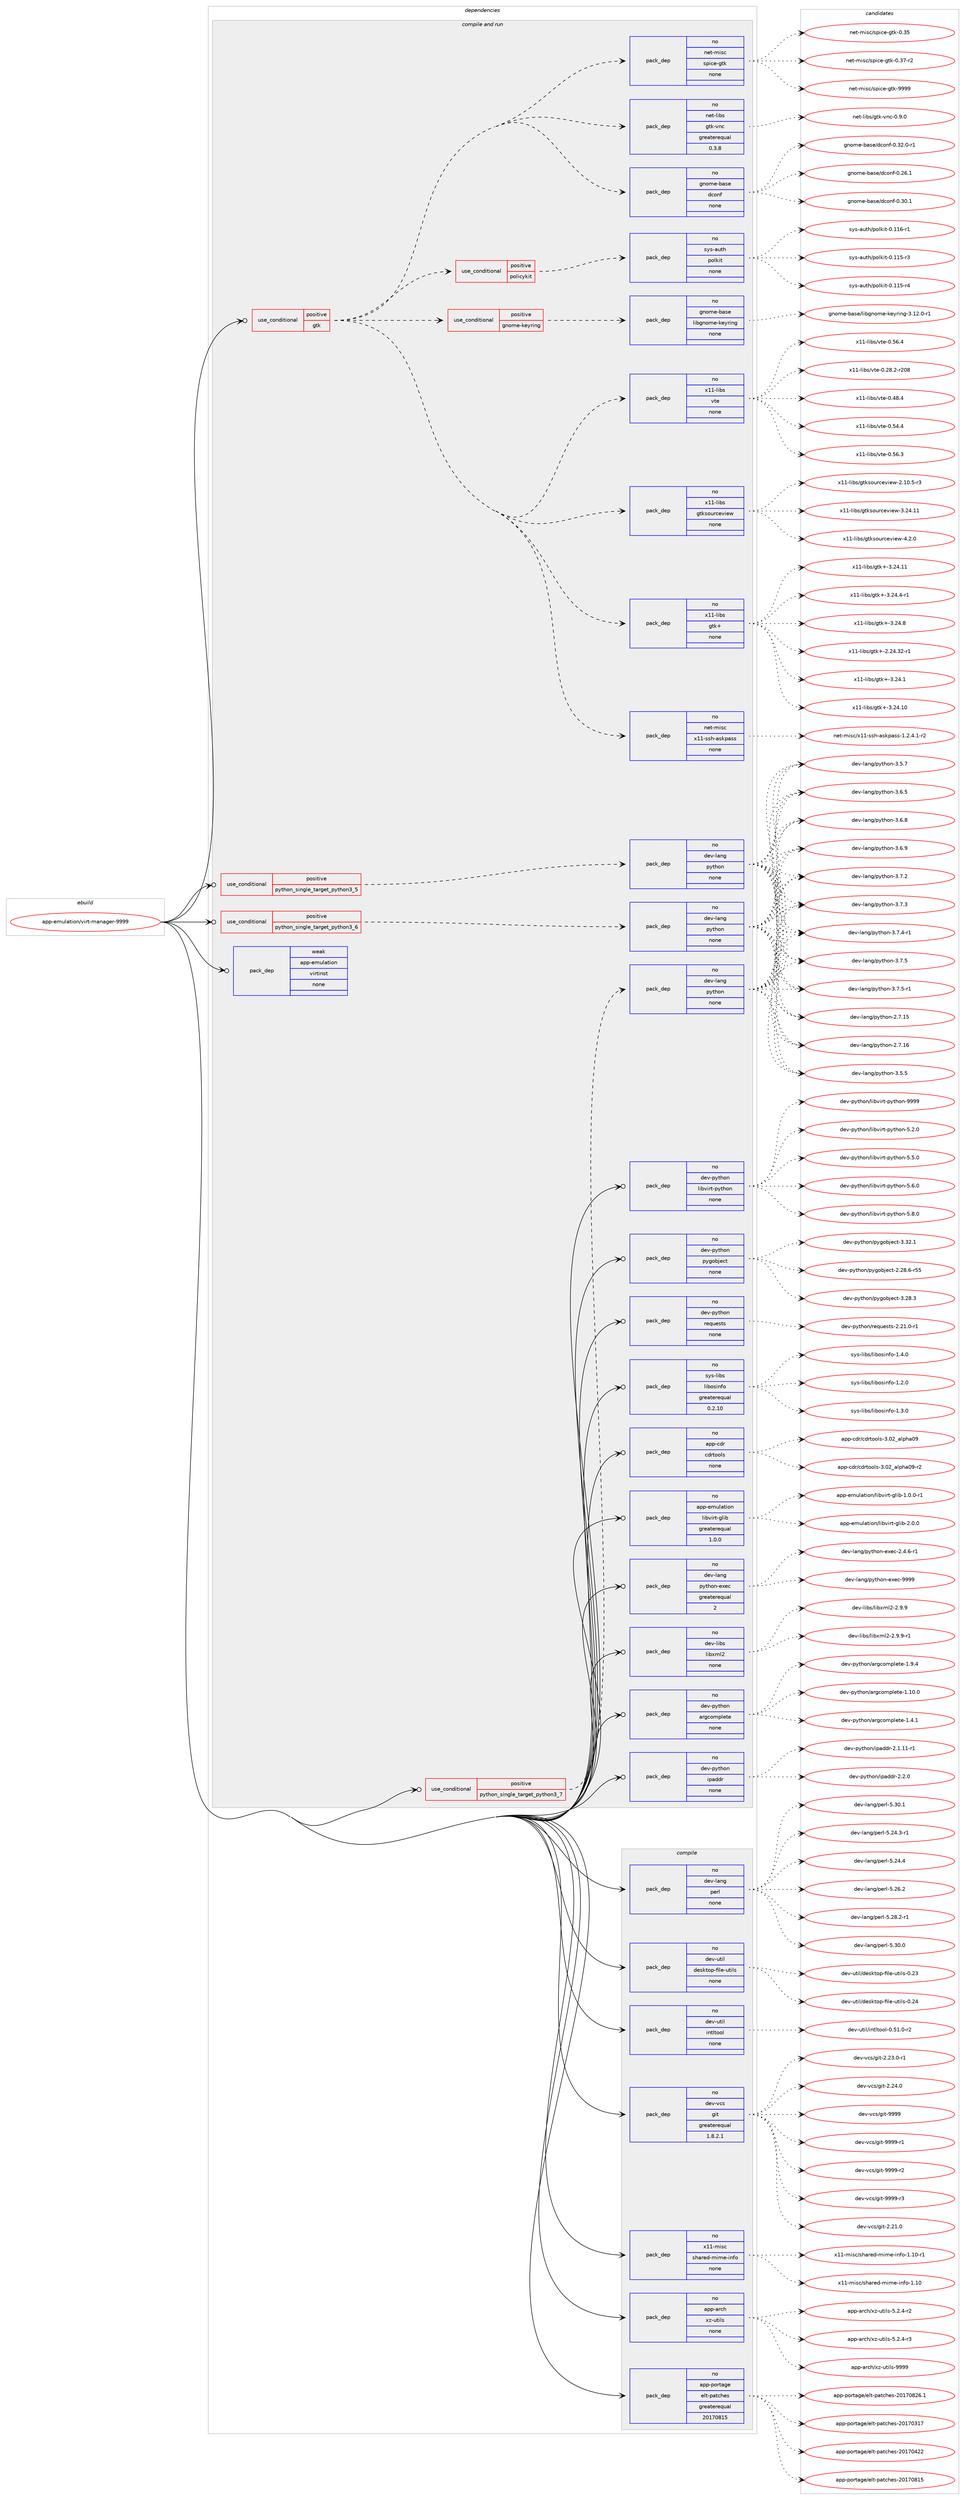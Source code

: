 digraph prolog {

# *************
# Graph options
# *************

newrank=true;
concentrate=true;
compound=true;
graph [rankdir=LR,fontname=Helvetica,fontsize=10,ranksep=1.5];#, ranksep=2.5, nodesep=0.2];
edge  [arrowhead=vee];
node  [fontname=Helvetica,fontsize=10];

# **********
# The ebuild
# **********

subgraph cluster_leftcol {
color=gray;
rank=same;
label=<<i>ebuild</i>>;
id [label="app-emulation/virt-manager-9999", color=red, width=4, href="../app-emulation/virt-manager-9999.svg"];
}

# ****************
# The dependencies
# ****************

subgraph cluster_midcol {
color=gray;
label=<<i>dependencies</i>>;
subgraph cluster_compile {
fillcolor="#eeeeee";
style=filled;
label=<<i>compile</i>>;
subgraph pack363893 {
dependency489265 [label=<<TABLE BORDER="0" CELLBORDER="1" CELLSPACING="0" CELLPADDING="4" WIDTH="220"><TR><TD ROWSPAN="6" CELLPADDING="30">pack_dep</TD></TR><TR><TD WIDTH="110">no</TD></TR><TR><TD>app-arch</TD></TR><TR><TD>xz-utils</TD></TR><TR><TD>none</TD></TR><TR><TD></TD></TR></TABLE>>, shape=none, color=blue];
}
id:e -> dependency489265:w [weight=20,style="solid",arrowhead="vee"];
subgraph pack363894 {
dependency489266 [label=<<TABLE BORDER="0" CELLBORDER="1" CELLSPACING="0" CELLPADDING="4" WIDTH="220"><TR><TD ROWSPAN="6" CELLPADDING="30">pack_dep</TD></TR><TR><TD WIDTH="110">no</TD></TR><TR><TD>app-portage</TD></TR><TR><TD>elt-patches</TD></TR><TR><TD>greaterequal</TD></TR><TR><TD>20170815</TD></TR></TABLE>>, shape=none, color=blue];
}
id:e -> dependency489266:w [weight=20,style="solid",arrowhead="vee"];
subgraph pack363895 {
dependency489267 [label=<<TABLE BORDER="0" CELLBORDER="1" CELLSPACING="0" CELLPADDING="4" WIDTH="220"><TR><TD ROWSPAN="6" CELLPADDING="30">pack_dep</TD></TR><TR><TD WIDTH="110">no</TD></TR><TR><TD>dev-lang</TD></TR><TR><TD>perl</TD></TR><TR><TD>none</TD></TR><TR><TD></TD></TR></TABLE>>, shape=none, color=blue];
}
id:e -> dependency489267:w [weight=20,style="solid",arrowhead="vee"];
subgraph pack363896 {
dependency489268 [label=<<TABLE BORDER="0" CELLBORDER="1" CELLSPACING="0" CELLPADDING="4" WIDTH="220"><TR><TD ROWSPAN="6" CELLPADDING="30">pack_dep</TD></TR><TR><TD WIDTH="110">no</TD></TR><TR><TD>dev-util</TD></TR><TR><TD>desktop-file-utils</TD></TR><TR><TD>none</TD></TR><TR><TD></TD></TR></TABLE>>, shape=none, color=blue];
}
id:e -> dependency489268:w [weight=20,style="solid",arrowhead="vee"];
subgraph pack363897 {
dependency489269 [label=<<TABLE BORDER="0" CELLBORDER="1" CELLSPACING="0" CELLPADDING="4" WIDTH="220"><TR><TD ROWSPAN="6" CELLPADDING="30">pack_dep</TD></TR><TR><TD WIDTH="110">no</TD></TR><TR><TD>dev-util</TD></TR><TR><TD>intltool</TD></TR><TR><TD>none</TD></TR><TR><TD></TD></TR></TABLE>>, shape=none, color=blue];
}
id:e -> dependency489269:w [weight=20,style="solid",arrowhead="vee"];
subgraph pack363898 {
dependency489270 [label=<<TABLE BORDER="0" CELLBORDER="1" CELLSPACING="0" CELLPADDING="4" WIDTH="220"><TR><TD ROWSPAN="6" CELLPADDING="30">pack_dep</TD></TR><TR><TD WIDTH="110">no</TD></TR><TR><TD>dev-vcs</TD></TR><TR><TD>git</TD></TR><TR><TD>greaterequal</TD></TR><TR><TD>1.8.2.1</TD></TR></TABLE>>, shape=none, color=blue];
}
id:e -> dependency489270:w [weight=20,style="solid",arrowhead="vee"];
subgraph pack363899 {
dependency489271 [label=<<TABLE BORDER="0" CELLBORDER="1" CELLSPACING="0" CELLPADDING="4" WIDTH="220"><TR><TD ROWSPAN="6" CELLPADDING="30">pack_dep</TD></TR><TR><TD WIDTH="110">no</TD></TR><TR><TD>x11-misc</TD></TR><TR><TD>shared-mime-info</TD></TR><TR><TD>none</TD></TR><TR><TD></TD></TR></TABLE>>, shape=none, color=blue];
}
id:e -> dependency489271:w [weight=20,style="solid",arrowhead="vee"];
}
subgraph cluster_compileandrun {
fillcolor="#eeeeee";
style=filled;
label=<<i>compile and run</i>>;
subgraph cond116518 {
dependency489272 [label=<<TABLE BORDER="0" CELLBORDER="1" CELLSPACING="0" CELLPADDING="4"><TR><TD ROWSPAN="3" CELLPADDING="10">use_conditional</TD></TR><TR><TD>positive</TD></TR><TR><TD>gtk</TD></TR></TABLE>>, shape=none, color=red];
subgraph pack363900 {
dependency489273 [label=<<TABLE BORDER="0" CELLBORDER="1" CELLSPACING="0" CELLPADDING="4" WIDTH="220"><TR><TD ROWSPAN="6" CELLPADDING="30">pack_dep</TD></TR><TR><TD WIDTH="110">no</TD></TR><TR><TD>gnome-base</TD></TR><TR><TD>dconf</TD></TR><TR><TD>none</TD></TR><TR><TD></TD></TR></TABLE>>, shape=none, color=blue];
}
dependency489272:e -> dependency489273:w [weight=20,style="dashed",arrowhead="vee"];
subgraph pack363901 {
dependency489274 [label=<<TABLE BORDER="0" CELLBORDER="1" CELLSPACING="0" CELLPADDING="4" WIDTH="220"><TR><TD ROWSPAN="6" CELLPADDING="30">pack_dep</TD></TR><TR><TD WIDTH="110">no</TD></TR><TR><TD>net-libs</TD></TR><TR><TD>gtk-vnc</TD></TR><TR><TD>greaterequal</TD></TR><TR><TD>0.3.8</TD></TR></TABLE>>, shape=none, color=blue];
}
dependency489272:e -> dependency489274:w [weight=20,style="dashed",arrowhead="vee"];
subgraph pack363902 {
dependency489275 [label=<<TABLE BORDER="0" CELLBORDER="1" CELLSPACING="0" CELLPADDING="4" WIDTH="220"><TR><TD ROWSPAN="6" CELLPADDING="30">pack_dep</TD></TR><TR><TD WIDTH="110">no</TD></TR><TR><TD>net-misc</TD></TR><TR><TD>spice-gtk</TD></TR><TR><TD>none</TD></TR><TR><TD></TD></TR></TABLE>>, shape=none, color=blue];
}
dependency489272:e -> dependency489275:w [weight=20,style="dashed",arrowhead="vee"];
subgraph pack363903 {
dependency489276 [label=<<TABLE BORDER="0" CELLBORDER="1" CELLSPACING="0" CELLPADDING="4" WIDTH="220"><TR><TD ROWSPAN="6" CELLPADDING="30">pack_dep</TD></TR><TR><TD WIDTH="110">no</TD></TR><TR><TD>net-misc</TD></TR><TR><TD>x11-ssh-askpass</TD></TR><TR><TD>none</TD></TR><TR><TD></TD></TR></TABLE>>, shape=none, color=blue];
}
dependency489272:e -> dependency489276:w [weight=20,style="dashed",arrowhead="vee"];
subgraph pack363904 {
dependency489277 [label=<<TABLE BORDER="0" CELLBORDER="1" CELLSPACING="0" CELLPADDING="4" WIDTH="220"><TR><TD ROWSPAN="6" CELLPADDING="30">pack_dep</TD></TR><TR><TD WIDTH="110">no</TD></TR><TR><TD>x11-libs</TD></TR><TR><TD>gtk+</TD></TR><TR><TD>none</TD></TR><TR><TD></TD></TR></TABLE>>, shape=none, color=blue];
}
dependency489272:e -> dependency489277:w [weight=20,style="dashed",arrowhead="vee"];
subgraph pack363905 {
dependency489278 [label=<<TABLE BORDER="0" CELLBORDER="1" CELLSPACING="0" CELLPADDING="4" WIDTH="220"><TR><TD ROWSPAN="6" CELLPADDING="30">pack_dep</TD></TR><TR><TD WIDTH="110">no</TD></TR><TR><TD>x11-libs</TD></TR><TR><TD>gtksourceview</TD></TR><TR><TD>none</TD></TR><TR><TD></TD></TR></TABLE>>, shape=none, color=blue];
}
dependency489272:e -> dependency489278:w [weight=20,style="dashed",arrowhead="vee"];
subgraph pack363906 {
dependency489279 [label=<<TABLE BORDER="0" CELLBORDER="1" CELLSPACING="0" CELLPADDING="4" WIDTH="220"><TR><TD ROWSPAN="6" CELLPADDING="30">pack_dep</TD></TR><TR><TD WIDTH="110">no</TD></TR><TR><TD>x11-libs</TD></TR><TR><TD>vte</TD></TR><TR><TD>none</TD></TR><TR><TD></TD></TR></TABLE>>, shape=none, color=blue];
}
dependency489272:e -> dependency489279:w [weight=20,style="dashed",arrowhead="vee"];
subgraph cond116519 {
dependency489280 [label=<<TABLE BORDER="0" CELLBORDER="1" CELLSPACING="0" CELLPADDING="4"><TR><TD ROWSPAN="3" CELLPADDING="10">use_conditional</TD></TR><TR><TD>positive</TD></TR><TR><TD>gnome-keyring</TD></TR></TABLE>>, shape=none, color=red];
subgraph pack363907 {
dependency489281 [label=<<TABLE BORDER="0" CELLBORDER="1" CELLSPACING="0" CELLPADDING="4" WIDTH="220"><TR><TD ROWSPAN="6" CELLPADDING="30">pack_dep</TD></TR><TR><TD WIDTH="110">no</TD></TR><TR><TD>gnome-base</TD></TR><TR><TD>libgnome-keyring</TD></TR><TR><TD>none</TD></TR><TR><TD></TD></TR></TABLE>>, shape=none, color=blue];
}
dependency489280:e -> dependency489281:w [weight=20,style="dashed",arrowhead="vee"];
}
dependency489272:e -> dependency489280:w [weight=20,style="dashed",arrowhead="vee"];
subgraph cond116520 {
dependency489282 [label=<<TABLE BORDER="0" CELLBORDER="1" CELLSPACING="0" CELLPADDING="4"><TR><TD ROWSPAN="3" CELLPADDING="10">use_conditional</TD></TR><TR><TD>positive</TD></TR><TR><TD>policykit</TD></TR></TABLE>>, shape=none, color=red];
subgraph pack363908 {
dependency489283 [label=<<TABLE BORDER="0" CELLBORDER="1" CELLSPACING="0" CELLPADDING="4" WIDTH="220"><TR><TD ROWSPAN="6" CELLPADDING="30">pack_dep</TD></TR><TR><TD WIDTH="110">no</TD></TR><TR><TD>sys-auth</TD></TR><TR><TD>polkit</TD></TR><TR><TD>none</TD></TR><TR><TD></TD></TR></TABLE>>, shape=none, color=blue];
}
dependency489282:e -> dependency489283:w [weight=20,style="dashed",arrowhead="vee"];
}
dependency489272:e -> dependency489282:w [weight=20,style="dashed",arrowhead="vee"];
}
id:e -> dependency489272:w [weight=20,style="solid",arrowhead="odotvee"];
subgraph cond116521 {
dependency489284 [label=<<TABLE BORDER="0" CELLBORDER="1" CELLSPACING="0" CELLPADDING="4"><TR><TD ROWSPAN="3" CELLPADDING="10">use_conditional</TD></TR><TR><TD>positive</TD></TR><TR><TD>python_single_target_python3_5</TD></TR></TABLE>>, shape=none, color=red];
subgraph pack363909 {
dependency489285 [label=<<TABLE BORDER="0" CELLBORDER="1" CELLSPACING="0" CELLPADDING="4" WIDTH="220"><TR><TD ROWSPAN="6" CELLPADDING="30">pack_dep</TD></TR><TR><TD WIDTH="110">no</TD></TR><TR><TD>dev-lang</TD></TR><TR><TD>python</TD></TR><TR><TD>none</TD></TR><TR><TD></TD></TR></TABLE>>, shape=none, color=blue];
}
dependency489284:e -> dependency489285:w [weight=20,style="dashed",arrowhead="vee"];
}
id:e -> dependency489284:w [weight=20,style="solid",arrowhead="odotvee"];
subgraph cond116522 {
dependency489286 [label=<<TABLE BORDER="0" CELLBORDER="1" CELLSPACING="0" CELLPADDING="4"><TR><TD ROWSPAN="3" CELLPADDING="10">use_conditional</TD></TR><TR><TD>positive</TD></TR><TR><TD>python_single_target_python3_6</TD></TR></TABLE>>, shape=none, color=red];
subgraph pack363910 {
dependency489287 [label=<<TABLE BORDER="0" CELLBORDER="1" CELLSPACING="0" CELLPADDING="4" WIDTH="220"><TR><TD ROWSPAN="6" CELLPADDING="30">pack_dep</TD></TR><TR><TD WIDTH="110">no</TD></TR><TR><TD>dev-lang</TD></TR><TR><TD>python</TD></TR><TR><TD>none</TD></TR><TR><TD></TD></TR></TABLE>>, shape=none, color=blue];
}
dependency489286:e -> dependency489287:w [weight=20,style="dashed",arrowhead="vee"];
}
id:e -> dependency489286:w [weight=20,style="solid",arrowhead="odotvee"];
subgraph cond116523 {
dependency489288 [label=<<TABLE BORDER="0" CELLBORDER="1" CELLSPACING="0" CELLPADDING="4"><TR><TD ROWSPAN="3" CELLPADDING="10">use_conditional</TD></TR><TR><TD>positive</TD></TR><TR><TD>python_single_target_python3_7</TD></TR></TABLE>>, shape=none, color=red];
subgraph pack363911 {
dependency489289 [label=<<TABLE BORDER="0" CELLBORDER="1" CELLSPACING="0" CELLPADDING="4" WIDTH="220"><TR><TD ROWSPAN="6" CELLPADDING="30">pack_dep</TD></TR><TR><TD WIDTH="110">no</TD></TR><TR><TD>dev-lang</TD></TR><TR><TD>python</TD></TR><TR><TD>none</TD></TR><TR><TD></TD></TR></TABLE>>, shape=none, color=blue];
}
dependency489288:e -> dependency489289:w [weight=20,style="dashed",arrowhead="vee"];
}
id:e -> dependency489288:w [weight=20,style="solid",arrowhead="odotvee"];
subgraph pack363912 {
dependency489290 [label=<<TABLE BORDER="0" CELLBORDER="1" CELLSPACING="0" CELLPADDING="4" WIDTH="220"><TR><TD ROWSPAN="6" CELLPADDING="30">pack_dep</TD></TR><TR><TD WIDTH="110">no</TD></TR><TR><TD>app-cdr</TD></TR><TR><TD>cdrtools</TD></TR><TR><TD>none</TD></TR><TR><TD></TD></TR></TABLE>>, shape=none, color=blue];
}
id:e -> dependency489290:w [weight=20,style="solid",arrowhead="odotvee"];
subgraph pack363913 {
dependency489291 [label=<<TABLE BORDER="0" CELLBORDER="1" CELLSPACING="0" CELLPADDING="4" WIDTH="220"><TR><TD ROWSPAN="6" CELLPADDING="30">pack_dep</TD></TR><TR><TD WIDTH="110">no</TD></TR><TR><TD>app-emulation</TD></TR><TR><TD>libvirt-glib</TD></TR><TR><TD>greaterequal</TD></TR><TR><TD>1.0.0</TD></TR></TABLE>>, shape=none, color=blue];
}
id:e -> dependency489291:w [weight=20,style="solid",arrowhead="odotvee"];
subgraph pack363914 {
dependency489292 [label=<<TABLE BORDER="0" CELLBORDER="1" CELLSPACING="0" CELLPADDING="4" WIDTH="220"><TR><TD ROWSPAN="6" CELLPADDING="30">pack_dep</TD></TR><TR><TD WIDTH="110">no</TD></TR><TR><TD>dev-lang</TD></TR><TR><TD>python-exec</TD></TR><TR><TD>greaterequal</TD></TR><TR><TD>2</TD></TR></TABLE>>, shape=none, color=blue];
}
id:e -> dependency489292:w [weight=20,style="solid",arrowhead="odotvee"];
subgraph pack363915 {
dependency489293 [label=<<TABLE BORDER="0" CELLBORDER="1" CELLSPACING="0" CELLPADDING="4" WIDTH="220"><TR><TD ROWSPAN="6" CELLPADDING="30">pack_dep</TD></TR><TR><TD WIDTH="110">no</TD></TR><TR><TD>dev-libs</TD></TR><TR><TD>libxml2</TD></TR><TR><TD>none</TD></TR><TR><TD></TD></TR></TABLE>>, shape=none, color=blue];
}
id:e -> dependency489293:w [weight=20,style="solid",arrowhead="odotvee"];
subgraph pack363916 {
dependency489294 [label=<<TABLE BORDER="0" CELLBORDER="1" CELLSPACING="0" CELLPADDING="4" WIDTH="220"><TR><TD ROWSPAN="6" CELLPADDING="30">pack_dep</TD></TR><TR><TD WIDTH="110">no</TD></TR><TR><TD>dev-python</TD></TR><TR><TD>argcomplete</TD></TR><TR><TD>none</TD></TR><TR><TD></TD></TR></TABLE>>, shape=none, color=blue];
}
id:e -> dependency489294:w [weight=20,style="solid",arrowhead="odotvee"];
subgraph pack363917 {
dependency489295 [label=<<TABLE BORDER="0" CELLBORDER="1" CELLSPACING="0" CELLPADDING="4" WIDTH="220"><TR><TD ROWSPAN="6" CELLPADDING="30">pack_dep</TD></TR><TR><TD WIDTH="110">no</TD></TR><TR><TD>dev-python</TD></TR><TR><TD>ipaddr</TD></TR><TR><TD>none</TD></TR><TR><TD></TD></TR></TABLE>>, shape=none, color=blue];
}
id:e -> dependency489295:w [weight=20,style="solid",arrowhead="odotvee"];
subgraph pack363918 {
dependency489296 [label=<<TABLE BORDER="0" CELLBORDER="1" CELLSPACING="0" CELLPADDING="4" WIDTH="220"><TR><TD ROWSPAN="6" CELLPADDING="30">pack_dep</TD></TR><TR><TD WIDTH="110">no</TD></TR><TR><TD>dev-python</TD></TR><TR><TD>libvirt-python</TD></TR><TR><TD>none</TD></TR><TR><TD></TD></TR></TABLE>>, shape=none, color=blue];
}
id:e -> dependency489296:w [weight=20,style="solid",arrowhead="odotvee"];
subgraph pack363919 {
dependency489297 [label=<<TABLE BORDER="0" CELLBORDER="1" CELLSPACING="0" CELLPADDING="4" WIDTH="220"><TR><TD ROWSPAN="6" CELLPADDING="30">pack_dep</TD></TR><TR><TD WIDTH="110">no</TD></TR><TR><TD>dev-python</TD></TR><TR><TD>pygobject</TD></TR><TR><TD>none</TD></TR><TR><TD></TD></TR></TABLE>>, shape=none, color=blue];
}
id:e -> dependency489297:w [weight=20,style="solid",arrowhead="odotvee"];
subgraph pack363920 {
dependency489298 [label=<<TABLE BORDER="0" CELLBORDER="1" CELLSPACING="0" CELLPADDING="4" WIDTH="220"><TR><TD ROWSPAN="6" CELLPADDING="30">pack_dep</TD></TR><TR><TD WIDTH="110">no</TD></TR><TR><TD>dev-python</TD></TR><TR><TD>requests</TD></TR><TR><TD>none</TD></TR><TR><TD></TD></TR></TABLE>>, shape=none, color=blue];
}
id:e -> dependency489298:w [weight=20,style="solid",arrowhead="odotvee"];
subgraph pack363921 {
dependency489299 [label=<<TABLE BORDER="0" CELLBORDER="1" CELLSPACING="0" CELLPADDING="4" WIDTH="220"><TR><TD ROWSPAN="6" CELLPADDING="30">pack_dep</TD></TR><TR><TD WIDTH="110">no</TD></TR><TR><TD>sys-libs</TD></TR><TR><TD>libosinfo</TD></TR><TR><TD>greaterequal</TD></TR><TR><TD>0.2.10</TD></TR></TABLE>>, shape=none, color=blue];
}
id:e -> dependency489299:w [weight=20,style="solid",arrowhead="odotvee"];
subgraph pack363922 {
dependency489300 [label=<<TABLE BORDER="0" CELLBORDER="1" CELLSPACING="0" CELLPADDING="4" WIDTH="220"><TR><TD ROWSPAN="6" CELLPADDING="30">pack_dep</TD></TR><TR><TD WIDTH="110">weak</TD></TR><TR><TD>app-emulation</TD></TR><TR><TD>virtinst</TD></TR><TR><TD>none</TD></TR><TR><TD></TD></TR></TABLE>>, shape=none, color=blue];
}
id:e -> dependency489300:w [weight=20,style="solid",arrowhead="odotvee"];
}
subgraph cluster_run {
fillcolor="#eeeeee";
style=filled;
label=<<i>run</i>>;
}
}

# **************
# The candidates
# **************

subgraph cluster_choices {
rank=same;
color=gray;
label=<<i>candidates</i>>;

subgraph choice363893 {
color=black;
nodesep=1;
choice9711211245971149910447120122451171161051081154553465046524511450 [label="app-arch/xz-utils-5.2.4-r2", color=red, width=4,href="../app-arch/xz-utils-5.2.4-r2.svg"];
choice9711211245971149910447120122451171161051081154553465046524511451 [label="app-arch/xz-utils-5.2.4-r3", color=red, width=4,href="../app-arch/xz-utils-5.2.4-r3.svg"];
choice9711211245971149910447120122451171161051081154557575757 [label="app-arch/xz-utils-9999", color=red, width=4,href="../app-arch/xz-utils-9999.svg"];
dependency489265:e -> choice9711211245971149910447120122451171161051081154553465046524511450:w [style=dotted,weight="100"];
dependency489265:e -> choice9711211245971149910447120122451171161051081154553465046524511451:w [style=dotted,weight="100"];
dependency489265:e -> choice9711211245971149910447120122451171161051081154557575757:w [style=dotted,weight="100"];
}
subgraph choice363894 {
color=black;
nodesep=1;
choice97112112451121111141169710310147101108116451129711699104101115455048495548514955 [label="app-portage/elt-patches-20170317", color=red, width=4,href="../app-portage/elt-patches-20170317.svg"];
choice97112112451121111141169710310147101108116451129711699104101115455048495548525050 [label="app-portage/elt-patches-20170422", color=red, width=4,href="../app-portage/elt-patches-20170422.svg"];
choice97112112451121111141169710310147101108116451129711699104101115455048495548564953 [label="app-portage/elt-patches-20170815", color=red, width=4,href="../app-portage/elt-patches-20170815.svg"];
choice971121124511211111411697103101471011081164511297116991041011154550484955485650544649 [label="app-portage/elt-patches-20170826.1", color=red, width=4,href="../app-portage/elt-patches-20170826.1.svg"];
dependency489266:e -> choice97112112451121111141169710310147101108116451129711699104101115455048495548514955:w [style=dotted,weight="100"];
dependency489266:e -> choice97112112451121111141169710310147101108116451129711699104101115455048495548525050:w [style=dotted,weight="100"];
dependency489266:e -> choice97112112451121111141169710310147101108116451129711699104101115455048495548564953:w [style=dotted,weight="100"];
dependency489266:e -> choice971121124511211111411697103101471011081164511297116991041011154550484955485650544649:w [style=dotted,weight="100"];
}
subgraph choice363895 {
color=black;
nodesep=1;
choice100101118451089711010347112101114108455346505246514511449 [label="dev-lang/perl-5.24.3-r1", color=red, width=4,href="../dev-lang/perl-5.24.3-r1.svg"];
choice10010111845108971101034711210111410845534650524652 [label="dev-lang/perl-5.24.4", color=red, width=4,href="../dev-lang/perl-5.24.4.svg"];
choice10010111845108971101034711210111410845534650544650 [label="dev-lang/perl-5.26.2", color=red, width=4,href="../dev-lang/perl-5.26.2.svg"];
choice100101118451089711010347112101114108455346505646504511449 [label="dev-lang/perl-5.28.2-r1", color=red, width=4,href="../dev-lang/perl-5.28.2-r1.svg"];
choice10010111845108971101034711210111410845534651484648 [label="dev-lang/perl-5.30.0", color=red, width=4,href="../dev-lang/perl-5.30.0.svg"];
choice10010111845108971101034711210111410845534651484649 [label="dev-lang/perl-5.30.1", color=red, width=4,href="../dev-lang/perl-5.30.1.svg"];
dependency489267:e -> choice100101118451089711010347112101114108455346505246514511449:w [style=dotted,weight="100"];
dependency489267:e -> choice10010111845108971101034711210111410845534650524652:w [style=dotted,weight="100"];
dependency489267:e -> choice10010111845108971101034711210111410845534650544650:w [style=dotted,weight="100"];
dependency489267:e -> choice100101118451089711010347112101114108455346505646504511449:w [style=dotted,weight="100"];
dependency489267:e -> choice10010111845108971101034711210111410845534651484648:w [style=dotted,weight="100"];
dependency489267:e -> choice10010111845108971101034711210111410845534651484649:w [style=dotted,weight="100"];
}
subgraph choice363896 {
color=black;
nodesep=1;
choice100101118451171161051084710010111510711611111245102105108101451171161051081154548465051 [label="dev-util/desktop-file-utils-0.23", color=red, width=4,href="../dev-util/desktop-file-utils-0.23.svg"];
choice100101118451171161051084710010111510711611111245102105108101451171161051081154548465052 [label="dev-util/desktop-file-utils-0.24", color=red, width=4,href="../dev-util/desktop-file-utils-0.24.svg"];
dependency489268:e -> choice100101118451171161051084710010111510711611111245102105108101451171161051081154548465051:w [style=dotted,weight="100"];
dependency489268:e -> choice100101118451171161051084710010111510711611111245102105108101451171161051081154548465052:w [style=dotted,weight="100"];
}
subgraph choice363897 {
color=black;
nodesep=1;
choice1001011184511711610510847105110116108116111111108454846534946484511450 [label="dev-util/intltool-0.51.0-r2", color=red, width=4,href="../dev-util/intltool-0.51.0-r2.svg"];
dependency489269:e -> choice1001011184511711610510847105110116108116111111108454846534946484511450:w [style=dotted,weight="100"];
}
subgraph choice363898 {
color=black;
nodesep=1;
choice10010111845118991154710310511645504650494648 [label="dev-vcs/git-2.21.0", color=red, width=4,href="../dev-vcs/git-2.21.0.svg"];
choice100101118451189911547103105116455046505146484511449 [label="dev-vcs/git-2.23.0-r1", color=red, width=4,href="../dev-vcs/git-2.23.0-r1.svg"];
choice10010111845118991154710310511645504650524648 [label="dev-vcs/git-2.24.0", color=red, width=4,href="../dev-vcs/git-2.24.0.svg"];
choice1001011184511899115471031051164557575757 [label="dev-vcs/git-9999", color=red, width=4,href="../dev-vcs/git-9999.svg"];
choice10010111845118991154710310511645575757574511449 [label="dev-vcs/git-9999-r1", color=red, width=4,href="../dev-vcs/git-9999-r1.svg"];
choice10010111845118991154710310511645575757574511450 [label="dev-vcs/git-9999-r2", color=red, width=4,href="../dev-vcs/git-9999-r2.svg"];
choice10010111845118991154710310511645575757574511451 [label="dev-vcs/git-9999-r3", color=red, width=4,href="../dev-vcs/git-9999-r3.svg"];
dependency489270:e -> choice10010111845118991154710310511645504650494648:w [style=dotted,weight="100"];
dependency489270:e -> choice100101118451189911547103105116455046505146484511449:w [style=dotted,weight="100"];
dependency489270:e -> choice10010111845118991154710310511645504650524648:w [style=dotted,weight="100"];
dependency489270:e -> choice1001011184511899115471031051164557575757:w [style=dotted,weight="100"];
dependency489270:e -> choice10010111845118991154710310511645575757574511449:w [style=dotted,weight="100"];
dependency489270:e -> choice10010111845118991154710310511645575757574511450:w [style=dotted,weight="100"];
dependency489270:e -> choice10010111845118991154710310511645575757574511451:w [style=dotted,weight="100"];
}
subgraph choice363899 {
color=black;
nodesep=1;
choice12049494510910511599471151049711410110045109105109101451051101021114549464948 [label="x11-misc/shared-mime-info-1.10", color=red, width=4,href="../x11-misc/shared-mime-info-1.10.svg"];
choice120494945109105115994711510497114101100451091051091014510511010211145494649484511449 [label="x11-misc/shared-mime-info-1.10-r1", color=red, width=4,href="../x11-misc/shared-mime-info-1.10-r1.svg"];
dependency489271:e -> choice12049494510910511599471151049711410110045109105109101451051101021114549464948:w [style=dotted,weight="100"];
dependency489271:e -> choice120494945109105115994711510497114101100451091051091014510511010211145494649484511449:w [style=dotted,weight="100"];
}
subgraph choice363900 {
color=black;
nodesep=1;
choice103110111109101459897115101471009911111010245484650544649 [label="gnome-base/dconf-0.26.1", color=red, width=4,href="../gnome-base/dconf-0.26.1.svg"];
choice103110111109101459897115101471009911111010245484651484649 [label="gnome-base/dconf-0.30.1", color=red, width=4,href="../gnome-base/dconf-0.30.1.svg"];
choice1031101111091014598971151014710099111110102454846515046484511449 [label="gnome-base/dconf-0.32.0-r1", color=red, width=4,href="../gnome-base/dconf-0.32.0-r1.svg"];
dependency489273:e -> choice103110111109101459897115101471009911111010245484650544649:w [style=dotted,weight="100"];
dependency489273:e -> choice103110111109101459897115101471009911111010245484651484649:w [style=dotted,weight="100"];
dependency489273:e -> choice1031101111091014598971151014710099111110102454846515046484511449:w [style=dotted,weight="100"];
}
subgraph choice363901 {
color=black;
nodesep=1;
choice1101011164510810598115471031161074511811099454846574648 [label="net-libs/gtk-vnc-0.9.0", color=red, width=4,href="../net-libs/gtk-vnc-0.9.0.svg"];
dependency489274:e -> choice1101011164510810598115471031161074511811099454846574648:w [style=dotted,weight="100"];
}
subgraph choice363902 {
color=black;
nodesep=1;
choice11010111645109105115994711511210599101451031161074548465153 [label="net-misc/spice-gtk-0.35", color=red, width=4,href="../net-misc/spice-gtk-0.35.svg"];
choice110101116451091051159947115112105991014510311610745484651554511450 [label="net-misc/spice-gtk-0.37-r2", color=red, width=4,href="../net-misc/spice-gtk-0.37-r2.svg"];
choice11010111645109105115994711511210599101451031161074557575757 [label="net-misc/spice-gtk-9999", color=red, width=4,href="../net-misc/spice-gtk-9999.svg"];
dependency489275:e -> choice11010111645109105115994711511210599101451031161074548465153:w [style=dotted,weight="100"];
dependency489275:e -> choice110101116451091051159947115112105991014510311610745484651554511450:w [style=dotted,weight="100"];
dependency489275:e -> choice11010111645109105115994711511210599101451031161074557575757:w [style=dotted,weight="100"];
}
subgraph choice363903 {
color=black;
nodesep=1;
choice11010111645109105115994712049494511511510445971151071129711511545494650465246494511450 [label="net-misc/x11-ssh-askpass-1.2.4.1-r2", color=red, width=4,href="../net-misc/x11-ssh-askpass-1.2.4.1-r2.svg"];
dependency489276:e -> choice11010111645109105115994712049494511511510445971151071129711511545494650465246494511450:w [style=dotted,weight="100"];
}
subgraph choice363904 {
color=black;
nodesep=1;
choice12049494510810598115471031161074345504650524651504511449 [label="x11-libs/gtk+-2.24.32-r1", color=red, width=4,href="../x11-libs/gtk+-2.24.32-r1.svg"];
choice12049494510810598115471031161074345514650524649 [label="x11-libs/gtk+-3.24.1", color=red, width=4,href="../x11-libs/gtk+-3.24.1.svg"];
choice1204949451081059811547103116107434551465052464948 [label="x11-libs/gtk+-3.24.10", color=red, width=4,href="../x11-libs/gtk+-3.24.10.svg"];
choice1204949451081059811547103116107434551465052464949 [label="x11-libs/gtk+-3.24.11", color=red, width=4,href="../x11-libs/gtk+-3.24.11.svg"];
choice120494945108105981154710311610743455146505246524511449 [label="x11-libs/gtk+-3.24.4-r1", color=red, width=4,href="../x11-libs/gtk+-3.24.4-r1.svg"];
choice12049494510810598115471031161074345514650524656 [label="x11-libs/gtk+-3.24.8", color=red, width=4,href="../x11-libs/gtk+-3.24.8.svg"];
dependency489277:e -> choice12049494510810598115471031161074345504650524651504511449:w [style=dotted,weight="100"];
dependency489277:e -> choice12049494510810598115471031161074345514650524649:w [style=dotted,weight="100"];
dependency489277:e -> choice1204949451081059811547103116107434551465052464948:w [style=dotted,weight="100"];
dependency489277:e -> choice1204949451081059811547103116107434551465052464949:w [style=dotted,weight="100"];
dependency489277:e -> choice120494945108105981154710311610743455146505246524511449:w [style=dotted,weight="100"];
dependency489277:e -> choice12049494510810598115471031161074345514650524656:w [style=dotted,weight="100"];
}
subgraph choice363905 {
color=black;
nodesep=1;
choice120494945108105981154710311610711511111711499101118105101119455046494846534511451 [label="x11-libs/gtksourceview-2.10.5-r3", color=red, width=4,href="../x11-libs/gtksourceview-2.10.5-r3.svg"];
choice1204949451081059811547103116107115111117114991011181051011194551465052464949 [label="x11-libs/gtksourceview-3.24.11", color=red, width=4,href="../x11-libs/gtksourceview-3.24.11.svg"];
choice120494945108105981154710311610711511111711499101118105101119455246504648 [label="x11-libs/gtksourceview-4.2.0", color=red, width=4,href="../x11-libs/gtksourceview-4.2.0.svg"];
dependency489278:e -> choice120494945108105981154710311610711511111711499101118105101119455046494846534511451:w [style=dotted,weight="100"];
dependency489278:e -> choice1204949451081059811547103116107115111117114991011181051011194551465052464949:w [style=dotted,weight="100"];
dependency489278:e -> choice120494945108105981154710311610711511111711499101118105101119455246504648:w [style=dotted,weight="100"];
}
subgraph choice363906 {
color=black;
nodesep=1;
choice12049494510810598115471181161014548465056465045114504856 [label="x11-libs/vte-0.28.2-r208", color=red, width=4,href="../x11-libs/vte-0.28.2-r208.svg"];
choice120494945108105981154711811610145484652564652 [label="x11-libs/vte-0.48.4", color=red, width=4,href="../x11-libs/vte-0.48.4.svg"];
choice120494945108105981154711811610145484653524652 [label="x11-libs/vte-0.54.4", color=red, width=4,href="../x11-libs/vte-0.54.4.svg"];
choice120494945108105981154711811610145484653544651 [label="x11-libs/vte-0.56.3", color=red, width=4,href="../x11-libs/vte-0.56.3.svg"];
choice120494945108105981154711811610145484653544652 [label="x11-libs/vte-0.56.4", color=red, width=4,href="../x11-libs/vte-0.56.4.svg"];
dependency489279:e -> choice12049494510810598115471181161014548465056465045114504856:w [style=dotted,weight="100"];
dependency489279:e -> choice120494945108105981154711811610145484652564652:w [style=dotted,weight="100"];
dependency489279:e -> choice120494945108105981154711811610145484653524652:w [style=dotted,weight="100"];
dependency489279:e -> choice120494945108105981154711811610145484653544651:w [style=dotted,weight="100"];
dependency489279:e -> choice120494945108105981154711811610145484653544652:w [style=dotted,weight="100"];
}
subgraph choice363907 {
color=black;
nodesep=1;
choice103110111109101459897115101471081059810311011110910145107101121114105110103455146495046484511449 [label="gnome-base/libgnome-keyring-3.12.0-r1", color=red, width=4,href="../gnome-base/libgnome-keyring-3.12.0-r1.svg"];
dependency489281:e -> choice103110111109101459897115101471081059810311011110910145107101121114105110103455146495046484511449:w [style=dotted,weight="100"];
}
subgraph choice363908 {
color=black;
nodesep=1;
choice1151211154597117116104471121111081071051164548464949534511451 [label="sys-auth/polkit-0.115-r3", color=red, width=4,href="../sys-auth/polkit-0.115-r3.svg"];
choice1151211154597117116104471121111081071051164548464949534511452 [label="sys-auth/polkit-0.115-r4", color=red, width=4,href="../sys-auth/polkit-0.115-r4.svg"];
choice1151211154597117116104471121111081071051164548464949544511449 [label="sys-auth/polkit-0.116-r1", color=red, width=4,href="../sys-auth/polkit-0.116-r1.svg"];
dependency489283:e -> choice1151211154597117116104471121111081071051164548464949534511451:w [style=dotted,weight="100"];
dependency489283:e -> choice1151211154597117116104471121111081071051164548464949534511452:w [style=dotted,weight="100"];
dependency489283:e -> choice1151211154597117116104471121111081071051164548464949544511449:w [style=dotted,weight="100"];
}
subgraph choice363909 {
color=black;
nodesep=1;
choice10010111845108971101034711212111610411111045504655464953 [label="dev-lang/python-2.7.15", color=red, width=4,href="../dev-lang/python-2.7.15.svg"];
choice10010111845108971101034711212111610411111045504655464954 [label="dev-lang/python-2.7.16", color=red, width=4,href="../dev-lang/python-2.7.16.svg"];
choice100101118451089711010347112121116104111110455146534653 [label="dev-lang/python-3.5.5", color=red, width=4,href="../dev-lang/python-3.5.5.svg"];
choice100101118451089711010347112121116104111110455146534655 [label="dev-lang/python-3.5.7", color=red, width=4,href="../dev-lang/python-3.5.7.svg"];
choice100101118451089711010347112121116104111110455146544653 [label="dev-lang/python-3.6.5", color=red, width=4,href="../dev-lang/python-3.6.5.svg"];
choice100101118451089711010347112121116104111110455146544656 [label="dev-lang/python-3.6.8", color=red, width=4,href="../dev-lang/python-3.6.8.svg"];
choice100101118451089711010347112121116104111110455146544657 [label="dev-lang/python-3.6.9", color=red, width=4,href="../dev-lang/python-3.6.9.svg"];
choice100101118451089711010347112121116104111110455146554650 [label="dev-lang/python-3.7.2", color=red, width=4,href="../dev-lang/python-3.7.2.svg"];
choice100101118451089711010347112121116104111110455146554651 [label="dev-lang/python-3.7.3", color=red, width=4,href="../dev-lang/python-3.7.3.svg"];
choice1001011184510897110103471121211161041111104551465546524511449 [label="dev-lang/python-3.7.4-r1", color=red, width=4,href="../dev-lang/python-3.7.4-r1.svg"];
choice100101118451089711010347112121116104111110455146554653 [label="dev-lang/python-3.7.5", color=red, width=4,href="../dev-lang/python-3.7.5.svg"];
choice1001011184510897110103471121211161041111104551465546534511449 [label="dev-lang/python-3.7.5-r1", color=red, width=4,href="../dev-lang/python-3.7.5-r1.svg"];
dependency489285:e -> choice10010111845108971101034711212111610411111045504655464953:w [style=dotted,weight="100"];
dependency489285:e -> choice10010111845108971101034711212111610411111045504655464954:w [style=dotted,weight="100"];
dependency489285:e -> choice100101118451089711010347112121116104111110455146534653:w [style=dotted,weight="100"];
dependency489285:e -> choice100101118451089711010347112121116104111110455146534655:w [style=dotted,weight="100"];
dependency489285:e -> choice100101118451089711010347112121116104111110455146544653:w [style=dotted,weight="100"];
dependency489285:e -> choice100101118451089711010347112121116104111110455146544656:w [style=dotted,weight="100"];
dependency489285:e -> choice100101118451089711010347112121116104111110455146544657:w [style=dotted,weight="100"];
dependency489285:e -> choice100101118451089711010347112121116104111110455146554650:w [style=dotted,weight="100"];
dependency489285:e -> choice100101118451089711010347112121116104111110455146554651:w [style=dotted,weight="100"];
dependency489285:e -> choice1001011184510897110103471121211161041111104551465546524511449:w [style=dotted,weight="100"];
dependency489285:e -> choice100101118451089711010347112121116104111110455146554653:w [style=dotted,weight="100"];
dependency489285:e -> choice1001011184510897110103471121211161041111104551465546534511449:w [style=dotted,weight="100"];
}
subgraph choice363910 {
color=black;
nodesep=1;
choice10010111845108971101034711212111610411111045504655464953 [label="dev-lang/python-2.7.15", color=red, width=4,href="../dev-lang/python-2.7.15.svg"];
choice10010111845108971101034711212111610411111045504655464954 [label="dev-lang/python-2.7.16", color=red, width=4,href="../dev-lang/python-2.7.16.svg"];
choice100101118451089711010347112121116104111110455146534653 [label="dev-lang/python-3.5.5", color=red, width=4,href="../dev-lang/python-3.5.5.svg"];
choice100101118451089711010347112121116104111110455146534655 [label="dev-lang/python-3.5.7", color=red, width=4,href="../dev-lang/python-3.5.7.svg"];
choice100101118451089711010347112121116104111110455146544653 [label="dev-lang/python-3.6.5", color=red, width=4,href="../dev-lang/python-3.6.5.svg"];
choice100101118451089711010347112121116104111110455146544656 [label="dev-lang/python-3.6.8", color=red, width=4,href="../dev-lang/python-3.6.8.svg"];
choice100101118451089711010347112121116104111110455146544657 [label="dev-lang/python-3.6.9", color=red, width=4,href="../dev-lang/python-3.6.9.svg"];
choice100101118451089711010347112121116104111110455146554650 [label="dev-lang/python-3.7.2", color=red, width=4,href="../dev-lang/python-3.7.2.svg"];
choice100101118451089711010347112121116104111110455146554651 [label="dev-lang/python-3.7.3", color=red, width=4,href="../dev-lang/python-3.7.3.svg"];
choice1001011184510897110103471121211161041111104551465546524511449 [label="dev-lang/python-3.7.4-r1", color=red, width=4,href="../dev-lang/python-3.7.4-r1.svg"];
choice100101118451089711010347112121116104111110455146554653 [label="dev-lang/python-3.7.5", color=red, width=4,href="../dev-lang/python-3.7.5.svg"];
choice1001011184510897110103471121211161041111104551465546534511449 [label="dev-lang/python-3.7.5-r1", color=red, width=4,href="../dev-lang/python-3.7.5-r1.svg"];
dependency489287:e -> choice10010111845108971101034711212111610411111045504655464953:w [style=dotted,weight="100"];
dependency489287:e -> choice10010111845108971101034711212111610411111045504655464954:w [style=dotted,weight="100"];
dependency489287:e -> choice100101118451089711010347112121116104111110455146534653:w [style=dotted,weight="100"];
dependency489287:e -> choice100101118451089711010347112121116104111110455146534655:w [style=dotted,weight="100"];
dependency489287:e -> choice100101118451089711010347112121116104111110455146544653:w [style=dotted,weight="100"];
dependency489287:e -> choice100101118451089711010347112121116104111110455146544656:w [style=dotted,weight="100"];
dependency489287:e -> choice100101118451089711010347112121116104111110455146544657:w [style=dotted,weight="100"];
dependency489287:e -> choice100101118451089711010347112121116104111110455146554650:w [style=dotted,weight="100"];
dependency489287:e -> choice100101118451089711010347112121116104111110455146554651:w [style=dotted,weight="100"];
dependency489287:e -> choice1001011184510897110103471121211161041111104551465546524511449:w [style=dotted,weight="100"];
dependency489287:e -> choice100101118451089711010347112121116104111110455146554653:w [style=dotted,weight="100"];
dependency489287:e -> choice1001011184510897110103471121211161041111104551465546534511449:w [style=dotted,weight="100"];
}
subgraph choice363911 {
color=black;
nodesep=1;
choice10010111845108971101034711212111610411111045504655464953 [label="dev-lang/python-2.7.15", color=red, width=4,href="../dev-lang/python-2.7.15.svg"];
choice10010111845108971101034711212111610411111045504655464954 [label="dev-lang/python-2.7.16", color=red, width=4,href="../dev-lang/python-2.7.16.svg"];
choice100101118451089711010347112121116104111110455146534653 [label="dev-lang/python-3.5.5", color=red, width=4,href="../dev-lang/python-3.5.5.svg"];
choice100101118451089711010347112121116104111110455146534655 [label="dev-lang/python-3.5.7", color=red, width=4,href="../dev-lang/python-3.5.7.svg"];
choice100101118451089711010347112121116104111110455146544653 [label="dev-lang/python-3.6.5", color=red, width=4,href="../dev-lang/python-3.6.5.svg"];
choice100101118451089711010347112121116104111110455146544656 [label="dev-lang/python-3.6.8", color=red, width=4,href="../dev-lang/python-3.6.8.svg"];
choice100101118451089711010347112121116104111110455146544657 [label="dev-lang/python-3.6.9", color=red, width=4,href="../dev-lang/python-3.6.9.svg"];
choice100101118451089711010347112121116104111110455146554650 [label="dev-lang/python-3.7.2", color=red, width=4,href="../dev-lang/python-3.7.2.svg"];
choice100101118451089711010347112121116104111110455146554651 [label="dev-lang/python-3.7.3", color=red, width=4,href="../dev-lang/python-3.7.3.svg"];
choice1001011184510897110103471121211161041111104551465546524511449 [label="dev-lang/python-3.7.4-r1", color=red, width=4,href="../dev-lang/python-3.7.4-r1.svg"];
choice100101118451089711010347112121116104111110455146554653 [label="dev-lang/python-3.7.5", color=red, width=4,href="../dev-lang/python-3.7.5.svg"];
choice1001011184510897110103471121211161041111104551465546534511449 [label="dev-lang/python-3.7.5-r1", color=red, width=4,href="../dev-lang/python-3.7.5-r1.svg"];
dependency489289:e -> choice10010111845108971101034711212111610411111045504655464953:w [style=dotted,weight="100"];
dependency489289:e -> choice10010111845108971101034711212111610411111045504655464954:w [style=dotted,weight="100"];
dependency489289:e -> choice100101118451089711010347112121116104111110455146534653:w [style=dotted,weight="100"];
dependency489289:e -> choice100101118451089711010347112121116104111110455146534655:w [style=dotted,weight="100"];
dependency489289:e -> choice100101118451089711010347112121116104111110455146544653:w [style=dotted,weight="100"];
dependency489289:e -> choice100101118451089711010347112121116104111110455146544656:w [style=dotted,weight="100"];
dependency489289:e -> choice100101118451089711010347112121116104111110455146544657:w [style=dotted,weight="100"];
dependency489289:e -> choice100101118451089711010347112121116104111110455146554650:w [style=dotted,weight="100"];
dependency489289:e -> choice100101118451089711010347112121116104111110455146554651:w [style=dotted,weight="100"];
dependency489289:e -> choice1001011184510897110103471121211161041111104551465546524511449:w [style=dotted,weight="100"];
dependency489289:e -> choice100101118451089711010347112121116104111110455146554653:w [style=dotted,weight="100"];
dependency489289:e -> choice1001011184510897110103471121211161041111104551465546534511449:w [style=dotted,weight="100"];
}
subgraph choice363912 {
color=black;
nodesep=1;
choice971121124599100114479910011411611111110811545514648509597108112104974857 [label="app-cdr/cdrtools-3.02_alpha09", color=red, width=4,href="../app-cdr/cdrtools-3.02_alpha09.svg"];
choice9711211245991001144799100114116111111108115455146485095971081121049748574511450 [label="app-cdr/cdrtools-3.02_alpha09-r2", color=red, width=4,href="../app-cdr/cdrtools-3.02_alpha09-r2.svg"];
dependency489290:e -> choice971121124599100114479910011411611111110811545514648509597108112104974857:w [style=dotted,weight="100"];
dependency489290:e -> choice9711211245991001144799100114116111111108115455146485095971081121049748574511450:w [style=dotted,weight="100"];
}
subgraph choice363913 {
color=black;
nodesep=1;
choice971121124510110911710897116105111110471081059811810511411645103108105984549464846484511449 [label="app-emulation/libvirt-glib-1.0.0-r1", color=red, width=4,href="../app-emulation/libvirt-glib-1.0.0-r1.svg"];
choice97112112451011091171089711610511111047108105981181051141164510310810598455046484648 [label="app-emulation/libvirt-glib-2.0.0", color=red, width=4,href="../app-emulation/libvirt-glib-2.0.0.svg"];
dependency489291:e -> choice971121124510110911710897116105111110471081059811810511411645103108105984549464846484511449:w [style=dotted,weight="100"];
dependency489291:e -> choice97112112451011091171089711610511111047108105981181051141164510310810598455046484648:w [style=dotted,weight="100"];
}
subgraph choice363914 {
color=black;
nodesep=1;
choice10010111845108971101034711212111610411111045101120101994550465246544511449 [label="dev-lang/python-exec-2.4.6-r1", color=red, width=4,href="../dev-lang/python-exec-2.4.6-r1.svg"];
choice10010111845108971101034711212111610411111045101120101994557575757 [label="dev-lang/python-exec-9999", color=red, width=4,href="../dev-lang/python-exec-9999.svg"];
dependency489292:e -> choice10010111845108971101034711212111610411111045101120101994550465246544511449:w [style=dotted,weight="100"];
dependency489292:e -> choice10010111845108971101034711212111610411111045101120101994557575757:w [style=dotted,weight="100"];
}
subgraph choice363915 {
color=black;
nodesep=1;
choice1001011184510810598115471081059812010910850455046574657 [label="dev-libs/libxml2-2.9.9", color=red, width=4,href="../dev-libs/libxml2-2.9.9.svg"];
choice10010111845108105981154710810598120109108504550465746574511449 [label="dev-libs/libxml2-2.9.9-r1", color=red, width=4,href="../dev-libs/libxml2-2.9.9-r1.svg"];
dependency489293:e -> choice1001011184510810598115471081059812010910850455046574657:w [style=dotted,weight="100"];
dependency489293:e -> choice10010111845108105981154710810598120109108504550465746574511449:w [style=dotted,weight="100"];
}
subgraph choice363916 {
color=black;
nodesep=1;
choice1001011184511212111610411111047971141039911110911210810111610145494649484648 [label="dev-python/argcomplete-1.10.0", color=red, width=4,href="../dev-python/argcomplete-1.10.0.svg"];
choice10010111845112121116104111110479711410399111109112108101116101454946524649 [label="dev-python/argcomplete-1.4.1", color=red, width=4,href="../dev-python/argcomplete-1.4.1.svg"];
choice10010111845112121116104111110479711410399111109112108101116101454946574652 [label="dev-python/argcomplete-1.9.4", color=red, width=4,href="../dev-python/argcomplete-1.9.4.svg"];
dependency489294:e -> choice1001011184511212111610411111047971141039911110911210810111610145494649484648:w [style=dotted,weight="100"];
dependency489294:e -> choice10010111845112121116104111110479711410399111109112108101116101454946524649:w [style=dotted,weight="100"];
dependency489294:e -> choice10010111845112121116104111110479711410399111109112108101116101454946574652:w [style=dotted,weight="100"];
}
subgraph choice363917 {
color=black;
nodesep=1;
choice100101118451121211161041111104710511297100100114455046494649494511449 [label="dev-python/ipaddr-2.1.11-r1", color=red, width=4,href="../dev-python/ipaddr-2.1.11-r1.svg"];
choice100101118451121211161041111104710511297100100114455046504648 [label="dev-python/ipaddr-2.2.0", color=red, width=4,href="../dev-python/ipaddr-2.2.0.svg"];
dependency489295:e -> choice100101118451121211161041111104710511297100100114455046494649494511449:w [style=dotted,weight="100"];
dependency489295:e -> choice100101118451121211161041111104710511297100100114455046504648:w [style=dotted,weight="100"];
}
subgraph choice363918 {
color=black;
nodesep=1;
choice10010111845112121116104111110471081059811810511411645112121116104111110455346504648 [label="dev-python/libvirt-python-5.2.0", color=red, width=4,href="../dev-python/libvirt-python-5.2.0.svg"];
choice10010111845112121116104111110471081059811810511411645112121116104111110455346534648 [label="dev-python/libvirt-python-5.5.0", color=red, width=4,href="../dev-python/libvirt-python-5.5.0.svg"];
choice10010111845112121116104111110471081059811810511411645112121116104111110455346544648 [label="dev-python/libvirt-python-5.6.0", color=red, width=4,href="../dev-python/libvirt-python-5.6.0.svg"];
choice10010111845112121116104111110471081059811810511411645112121116104111110455346564648 [label="dev-python/libvirt-python-5.8.0", color=red, width=4,href="../dev-python/libvirt-python-5.8.0.svg"];
choice100101118451121211161041111104710810598118105114116451121211161041111104557575757 [label="dev-python/libvirt-python-9999", color=red, width=4,href="../dev-python/libvirt-python-9999.svg"];
dependency489296:e -> choice10010111845112121116104111110471081059811810511411645112121116104111110455346504648:w [style=dotted,weight="100"];
dependency489296:e -> choice10010111845112121116104111110471081059811810511411645112121116104111110455346534648:w [style=dotted,weight="100"];
dependency489296:e -> choice10010111845112121116104111110471081059811810511411645112121116104111110455346544648:w [style=dotted,weight="100"];
dependency489296:e -> choice10010111845112121116104111110471081059811810511411645112121116104111110455346564648:w [style=dotted,weight="100"];
dependency489296:e -> choice100101118451121211161041111104710810598118105114116451121211161041111104557575757:w [style=dotted,weight="100"];
}
subgraph choice363919 {
color=black;
nodesep=1;
choice1001011184511212111610411111047112121103111981061019911645504650564654451145353 [label="dev-python/pygobject-2.28.6-r55", color=red, width=4,href="../dev-python/pygobject-2.28.6-r55.svg"];
choice1001011184511212111610411111047112121103111981061019911645514650564651 [label="dev-python/pygobject-3.28.3", color=red, width=4,href="../dev-python/pygobject-3.28.3.svg"];
choice1001011184511212111610411111047112121103111981061019911645514651504649 [label="dev-python/pygobject-3.32.1", color=red, width=4,href="../dev-python/pygobject-3.32.1.svg"];
dependency489297:e -> choice1001011184511212111610411111047112121103111981061019911645504650564654451145353:w [style=dotted,weight="100"];
dependency489297:e -> choice1001011184511212111610411111047112121103111981061019911645514650564651:w [style=dotted,weight="100"];
dependency489297:e -> choice1001011184511212111610411111047112121103111981061019911645514651504649:w [style=dotted,weight="100"];
}
subgraph choice363920 {
color=black;
nodesep=1;
choice1001011184511212111610411111047114101113117101115116115455046504946484511449 [label="dev-python/requests-2.21.0-r1", color=red, width=4,href="../dev-python/requests-2.21.0-r1.svg"];
dependency489298:e -> choice1001011184511212111610411111047114101113117101115116115455046504946484511449:w [style=dotted,weight="100"];
}
subgraph choice363921 {
color=black;
nodesep=1;
choice11512111545108105981154710810598111115105110102111454946504648 [label="sys-libs/libosinfo-1.2.0", color=red, width=4,href="../sys-libs/libosinfo-1.2.0.svg"];
choice11512111545108105981154710810598111115105110102111454946514648 [label="sys-libs/libosinfo-1.3.0", color=red, width=4,href="../sys-libs/libosinfo-1.3.0.svg"];
choice11512111545108105981154710810598111115105110102111454946524648 [label="sys-libs/libosinfo-1.4.0", color=red, width=4,href="../sys-libs/libosinfo-1.4.0.svg"];
dependency489299:e -> choice11512111545108105981154710810598111115105110102111454946504648:w [style=dotted,weight="100"];
dependency489299:e -> choice11512111545108105981154710810598111115105110102111454946514648:w [style=dotted,weight="100"];
dependency489299:e -> choice11512111545108105981154710810598111115105110102111454946524648:w [style=dotted,weight="100"];
}
subgraph choice363922 {
color=black;
nodesep=1;
}
}

}

